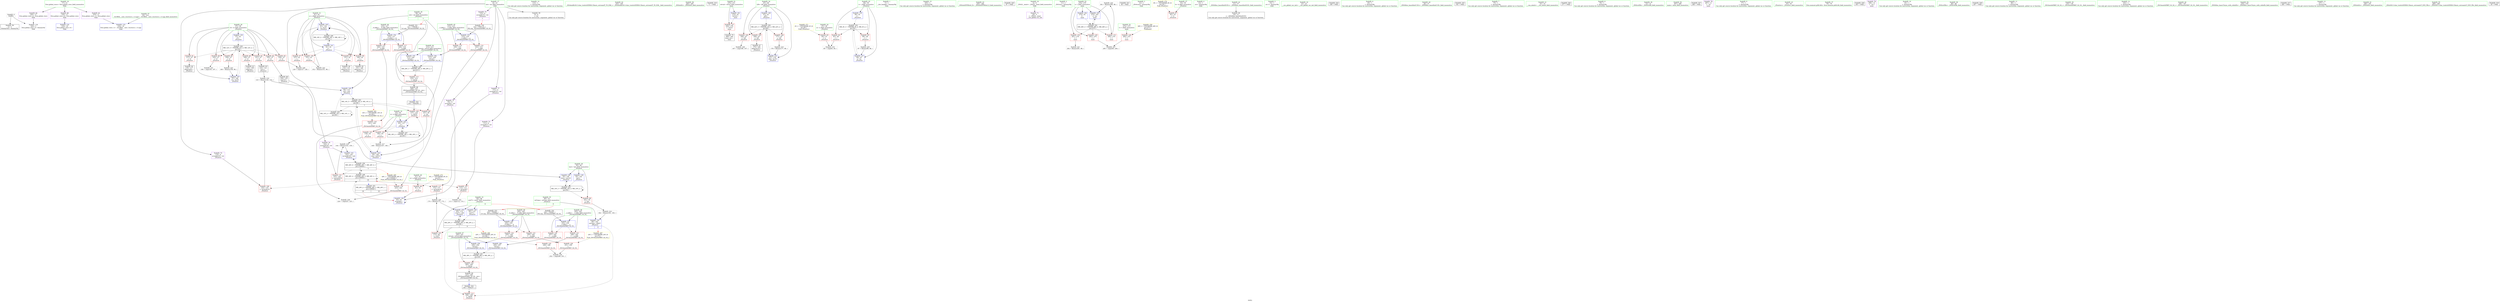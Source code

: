 digraph "SVFG" {
	label="SVFG";

	Node0x556a004152c0 [shape=record,color=grey,label="{NodeID: 0\nNullPtr}"];
	Node0x556a004152c0 -> Node0x556a00437e20[style=solid];
	Node0x556a004152c0 -> Node0x556a0043cd80[style=solid];
	Node0x556a004365c0 [shape=record,color=red,label="{NodeID: 97\n127\<--61\n\<--j\n_Z5solvev\n}"];
	Node0x556a004365c0 -> Node0x556a004434b0[style=solid];
	Node0x556a00434630 [shape=record,color=green,label="{NodeID: 14\n114\<--1\n\<--dummyObj\nCan only get source location for instruction, argument, global var or function.}"];
	Node0x556a00437120 [shape=record,color=red,label="{NodeID: 111\n172\<--171\n\<--arrayidx33\n_Z5solvev\n}"];
	Node0x556a00437120 -> Node0x556a004428b0[style=solid];
	Node0x556a00435330 [shape=record,color=green,label="{NodeID: 28\n55\<--56\nlast\<--last_field_insensitive\n_Z5solvev\n}"];
	Node0x556a00435330 -> Node0x556a004397a0[style=solid];
	Node0x556a00435330 -> Node0x556a0043d0f0[style=solid];
	Node0x556a00435330 -> Node0x556a0043d770[style=solid];
	Node0x556a0043c5d0 [shape=record,color=red,label="{NodeID: 125\n249\<--248\n\<--\n_ZSt3maxIxERKT_S2_S2_\n}"];
	Node0x556a0043c5d0 -> Node0x556a004437b0[style=solid];
	Node0x556a00435fb0 [shape=record,color=green,label="{NodeID: 42\n193\<--194\n_ZSt4endlIcSt11char_traitsIcEERSt13basic_ostreamIT_T0_ES6_\<--_ZSt4endlIcSt11char_traitsIcEERSt13basic_ostreamIT_T0_ES6__field_insensitive\n}"];
	Node0x556a00442bb0 [shape=record,color=grey,label="{NodeID: 222\n152 = Binary(151, 98, )\n}"];
	Node0x556a00442bb0 -> Node0x556a0043d6a0[style=solid];
	Node0x556a0043d1c0 [shape=record,color=blue,label="{NodeID: 139\n57\<--81\ni3\<--\n_Z5solvev\n}"];
	Node0x556a0043d1c0 -> Node0x556a0044de90[style=dashed];
	Node0x556a00437c20 [shape=record,color=green,label="{NodeID: 56\n294\<--295\n_ZNSolsEi\<--_ZNSolsEi_field_insensitive\n}"];
	Node0x556a00463f70 [shape=record,color=black,label="{NodeID: 319\n71 = PHI()\n}"];
	Node0x556a0043dd20 [shape=record,color=blue,label="{NodeID: 153\n214\<--210\n__a.addr\<--__a\n_ZSt3minIxERKT_S2_S2_\n}"];
	Node0x556a0043dd20 -> Node0x556a00437390[style=dashed];
	Node0x556a0043dd20 -> Node0x556a00437460[style=dashed];
	Node0x556a00438870 [shape=record,color=black,label="{NodeID: 70\n269\<--304\nmain_ret\<--\nmain\n}"];
	Node0x556a00464fc0 [shape=record,color=black,label="{NodeID: 333\n239 = PHI(69, )\n1st arg _ZSt3maxIxERKT_S2_S2_ }"];
	Node0x556a00464fc0 -> Node0x556a0043e130[style=solid];
	Node0x556a0044fc90 [shape=record,color=black,label="{NodeID: 250\nMR_22V_3 = PHI(MR_22V_4, MR_22V_2, )\npts\{68 \}\n}"];
	Node0x556a0044fc90 -> Node0x556a00436b70[style=dashed];
	Node0x556a0044fc90 -> Node0x556a00436c40[style=dashed];
	Node0x556a0044fc90 -> Node0x556a00436d10[style=dashed];
	Node0x556a0044fc90 -> Node0x556a0043db80[style=dashed];
	Node0x556a00439460 [shape=record,color=red,label="{NodeID: 84\n83\<--49\n\<--i\n_Z5solvev\n}"];
	Node0x556a00439460 -> Node0x556a00443c30[style=solid];
	Node0x556a00424d70 [shape=record,color=green,label="{NodeID: 1\n7\<--1\n__dso_handle\<--dummyObj\nGlob }"];
	Node0x556a00436690 [shape=record,color=red,label="{NodeID: 98\n131\<--61\n\<--j\n_Z5solvev\n}"];
	Node0x556a00436690 -> Node0x556a00438390[style=solid];
	Node0x556a004346f0 [shape=record,color=green,label="{NodeID: 15\n183\<--1\n\<--dummyObj\nCan only get source location for instruction, argument, global var or function.}"];
	Node0x556a004371f0 [shape=record,color=red,label="{NodeID: 112\n188\<--185\n\<--call38\n_Z5solvev\n}"];
	Node0x556a00435400 [shape=record,color=green,label="{NodeID: 29\n57\<--58\ni3\<--i3_field_insensitive\n_Z5solvev\n}"];
	Node0x556a00435400 -> Node0x556a00439870[style=solid];
	Node0x556a00435400 -> Node0x556a00439940[style=solid];
	Node0x556a00435400 -> Node0x556a00439a10[style=solid];
	Node0x556a00435400 -> Node0x556a00439ae0[style=solid];
	Node0x556a00435400 -> Node0x556a00439bb0[style=solid];
	Node0x556a00435400 -> Node0x556a00439c80[style=solid];
	Node0x556a00435400 -> Node0x556a00439d50[style=solid];
	Node0x556a00435400 -> Node0x556a0043d1c0[style=solid];
	Node0x556a00435400 -> Node0x556a0043d840[style=solid];
	Node0x556a0043c6a0 [shape=record,color=red,label="{NodeID: 126\n251\<--250\n\<--\n_ZSt3maxIxERKT_S2_S2_\n}"];
	Node0x556a0043c6a0 -> Node0x556a004437b0[style=solid];
	Node0x556a004360b0 [shape=record,color=green,label="{NodeID: 43\n195\<--196\n_ZNSolsEPFRSoS_E\<--_ZNSolsEPFRSoS_E_field_insensitive\n}"];
	Node0x556a00442d30 [shape=record,color=grey,label="{NodeID: 223\n160 = Binary(159, 98, )\n}"];
	Node0x556a00442d30 -> Node0x556a0043d840[style=solid];
	Node0x556a0043d290 [shape=record,color=blue,label="{NodeID: 140\n59\<--123\ncnt\<--mul\n_Z5solvev\n}"];
	Node0x556a0043d290 -> Node0x556a004513a0[style=dashed];
	Node0x556a00437d20 [shape=record,color=green,label="{NodeID: 57\n19\<--314\n_GLOBAL__sub_I_lucsturci_1_0.cpp\<--_GLOBAL__sub_I_lucsturci_1_0.cpp_field_insensitive\n}"];
	Node0x556a00437d20 -> Node0x556a0043cc80[style=solid];
	Node0x556a00464070 [shape=record,color=black,label="{NodeID: 320\n87 = PHI()\n}"];
	Node0x556a0043ddf0 [shape=record,color=blue,label="{NodeID: 154\n216\<--211\n__b.addr\<--__b\n_ZSt3minIxERKT_S2_S2_\n}"];
	Node0x556a0043ddf0 -> Node0x556a0043be80[style=dashed];
	Node0x556a0043ddf0 -> Node0x556a0043bf50[style=dashed];
	Node0x556a00438940 [shape=record,color=purple,label="{NodeID: 71\n28\<--4\n\<--_ZStL8__ioinit\n__cxx_global_var_init\n}"];
	Node0x556a00450190 [shape=record,color=black,label="{NodeID: 251\nMR_26V_2 = PHI(MR_26V_3, MR_26V_1, )\npts\{100000 \}\n|{<s0>16|<s1>16}}"];
	Node0x556a00450190:s0 -> Node0x556a0043cf50[style=dashed,color=red];
	Node0x556a00450190:s1 -> Node0x556a0044f290[style=dashed,color=red];
	Node0x556a00439530 [shape=record,color=red,label="{NodeID: 85\n96\<--49\n\<--i\n_Z5solvev\n}"];
	Node0x556a00439530 -> Node0x556a00443030[style=solid];
	Node0x556a00433760 [shape=record,color=green,label="{NodeID: 2\n11\<--1\n_ZSt3cin\<--dummyObj\nGlob }"];
	Node0x556a00453500 [shape=record,color=yellow,style=double,label="{NodeID: 265\n26V_1 = ENCHI(MR_26V_0)\npts\{100000 \}\nFun[_ZSt3minIxERKT_S2_S2_]}"];
	Node0x556a00453500 -> Node0x556a0043c0f0[style=dashed];
	Node0x556a00436760 [shape=record,color=red,label="{NodeID: 99\n140\<--61\n\<--j\n_Z5solvev\n}"];
	Node0x556a00436760 -> Node0x556a00438460[style=solid];
	Node0x556a004347f0 [shape=record,color=green,label="{NodeID: 16\n4\<--6\n_ZStL8__ioinit\<--_ZStL8__ioinit_field_insensitive\nGlob }"];
	Node0x556a004347f0 -> Node0x556a00438940[style=solid];
	Node0x556a004372c0 [shape=record,color=red,label="{NodeID: 113\n232\<--212\n\<--retval\n_ZSt3minIxERKT_S2_S2_\n}"];
	Node0x556a004372c0 -> Node0x556a004386d0[style=solid];
	Node0x556a004354d0 [shape=record,color=green,label="{NodeID: 30\n59\<--60\ncnt\<--cnt_field_insensitive\n_Z5solvev\n|{|<s3>7}}"];
	Node0x556a004354d0 -> Node0x556a004364f0[style=solid];
	Node0x556a004354d0 -> Node0x556a0043d290[style=solid];
	Node0x556a004354d0 -> Node0x556a0043d5d0[style=solid];
	Node0x556a004354d0:s3 -> Node0x556a00464ca0[style=solid,color=red];
	Node0x556a0043c770 [shape=record,color=red,label="{NodeID: 127\n304\<--270\n\<--retval\nmain\n}"];
	Node0x556a0043c770 -> Node0x556a00438870[style=solid];
	Node0x556a004361b0 [shape=record,color=green,label="{NodeID: 44\n212\<--213\nretval\<--retval_field_insensitive\n_ZSt3minIxERKT_S2_S2_\n}"];
	Node0x556a004361b0 -> Node0x556a004372c0[style=solid];
	Node0x556a004361b0 -> Node0x556a0043dec0[style=solid];
	Node0x556a004361b0 -> Node0x556a0043df90[style=solid];
	Node0x556a00442eb0 [shape=record,color=grey,label="{NodeID: 224\n301 = Binary(300, 98, )\n}"];
	Node0x556a00442eb0 -> Node0x556a0043e540[style=solid];
	Node0x556a0043d360 [shape=record,color=blue,label="{NodeID: 141\n61\<--81\nj\<--\n_Z5solvev\n}"];
	Node0x556a0043d360 -> Node0x556a004365c0[style=dashed];
	Node0x556a0043d360 -> Node0x556a00436690[style=dashed];
	Node0x556a0043d360 -> Node0x556a00436760[style=dashed];
	Node0x556a0043d360 -> Node0x556a00436830[style=dashed];
	Node0x556a0043d360 -> Node0x556a0043d6a0[style=dashed];
	Node0x556a0043d360 -> Node0x556a0044e890[style=dashed];
	Node0x556a00437e20 [shape=record,color=black,label="{NodeID: 58\n2\<--3\ndummyVal\<--dummyVal\n}"];
	Node0x556a004641d0 [shape=record,color=black,label="{NodeID: 321\n90 = PHI()\n}"];
	Node0x556a0043dec0 [shape=record,color=blue,label="{NodeID: 155\n212\<--226\nretval\<--\n_ZSt3minIxERKT_S2_S2_\n}"];
	Node0x556a0043dec0 -> Node0x556a0044d490[style=dashed];
	Node0x556a00438a10 [shape=record,color=purple,label="{NodeID: 72\n93\<--8\narrayidx\<--tot\n_Z5solvev\n}"];
	Node0x556a00438a10 -> Node0x556a0043cf50[style=solid];
	Node0x556a00450690 [shape=record,color=black,label="{NodeID: 252\nMR_48V_3 = PHI(MR_48V_4, MR_48V_2, )\npts\{275 \}\n}"];
	Node0x556a00450690 -> Node0x556a0043c910[style=dashed];
	Node0x556a00450690 -> Node0x556a0043c9e0[style=dashed];
	Node0x556a00450690 -> Node0x556a0043cab0[style=dashed];
	Node0x556a00450690 -> Node0x556a0043e540[style=dashed];
	Node0x556a00439600 [shape=record,color=red,label="{NodeID: 86\n91\<--51\n\<--a\n_Z5solvev\n}"];
	Node0x556a00439600 -> Node0x556a0043cf50[style=solid];
	Node0x556a004337f0 [shape=record,color=green,label="{NodeID: 3\n12\<--1\n_ZSt4cout\<--dummyObj\nGlob }"];
	Node0x556a004535e0 [shape=record,color=yellow,style=double,label="{NodeID: 266\n20V_1 = ENCHI(MR_20V_0)\npts\{66 \}\nFun[_ZSt3maxIxERKT_S2_S2_]}"];
	Node0x556a004535e0 -> Node0x556a0043c5d0[style=dashed];
	Node0x556a00436830 [shape=record,color=red,label="{NodeID: 100\n151\<--61\n\<--j\n_Z5solvev\n}"];
	Node0x556a00436830 -> Node0x556a00442bb0[style=solid];
	Node0x556a004348f0 [shape=record,color=green,label="{NodeID: 17\n8\<--10\ntot\<--tot_field_insensitive\nGlob }"];
	Node0x556a004348f0 -> Node0x556a00437f20[style=solid];
	Node0x556a004348f0 -> Node0x556a00438a10[style=solid];
	Node0x556a004348f0 -> Node0x556a00438ae0[style=solid];
	Node0x556a004348f0 -> Node0x556a00438bb0[style=solid];
	Node0x556a004348f0 -> Node0x556a00438c80[style=solid];
	Node0x556a004348f0 -> Node0x556a00438d50[style=solid];
	Node0x556a004348f0 -> Node0x556a00438e20[style=solid];
	Node0x556a00437390 [shape=record,color=red,label="{NodeID: 114\n222\<--214\n\<--__a.addr\n_ZSt3minIxERKT_S2_S2_\n}"];
	Node0x556a00437390 -> Node0x556a0043c0f0[style=solid];
	Node0x556a004355a0 [shape=record,color=green,label="{NodeID: 31\n61\<--62\nj\<--j_field_insensitive\n_Z5solvev\n}"];
	Node0x556a004355a0 -> Node0x556a004365c0[style=solid];
	Node0x556a004355a0 -> Node0x556a00436690[style=solid];
	Node0x556a004355a0 -> Node0x556a00436760[style=solid];
	Node0x556a004355a0 -> Node0x556a00436830[style=solid];
	Node0x556a004355a0 -> Node0x556a0043d360[style=solid];
	Node0x556a004355a0 -> Node0x556a0043d6a0[style=solid];
	Node0x556a0043c840 [shape=record,color=red,label="{NodeID: 128\n284\<--272\n\<--t\nmain\n}"];
	Node0x556a0043c840 -> Node0x556a00443330[style=solid];
	Node0x556a00436280 [shape=record,color=green,label="{NodeID: 45\n214\<--215\n__a.addr\<--__a.addr_field_insensitive\n_ZSt3minIxERKT_S2_S2_\n}"];
	Node0x556a00436280 -> Node0x556a00437390[style=solid];
	Node0x556a00436280 -> Node0x556a00437460[style=solid];
	Node0x556a00436280 -> Node0x556a0043dd20[style=solid];
	Node0x556a00443030 [shape=record,color=grey,label="{NodeID: 225\n97 = Binary(96, 98, )\n}"];
	Node0x556a00443030 -> Node0x556a0043d020[style=solid];
	Node0x556a0043d430 [shape=record,color=blue,label="{NodeID: 142\n63\<--137\nx\<--\n_Z5solvev\n}"];
	Node0x556a0043d430 -> Node0x556a00436900[style=dashed];
	Node0x556a0043d430 -> Node0x556a004369d0[style=dashed];
	Node0x556a0043d430 -> Node0x556a0043d430[style=dashed];
	Node0x556a0043d430 -> Node0x556a0044ed90[style=dashed];
	Node0x556a00437f20 [shape=record,color=black,label="{NodeID: 59\n9\<--8\n\<--tot\nCan only get source location for instruction, argument, global var or function.}"];
	Node0x556a004642a0 [shape=record,color=black,label="{NodeID: 322\n134 = PHI(209, )\n}"];
	Node0x556a004642a0 -> Node0x556a00436f80[style=solid];
	Node0x556a0043df90 [shape=record,color=blue,label="{NodeID: 156\n212\<--229\nretval\<--\n_ZSt3minIxERKT_S2_S2_\n}"];
	Node0x556a0043df90 -> Node0x556a0044d490[style=dashed];
	Node0x556a00438ae0 [shape=record,color=purple,label="{NodeID: 73\n111\<--8\narrayidx7\<--tot\n_Z5solvev\n}"];
	Node0x556a00438ae0 -> Node0x556a00436de0[style=solid];
	Node0x556a004513a0 [shape=record,color=black,label="{NodeID: 253\nMR_14V_5 = PHI(MR_14V_6, MR_14V_4, )\npts\{60 \}\n|{|<s4>7}}"];
	Node0x556a004513a0 -> Node0x556a004364f0[style=dashed];
	Node0x556a004513a0 -> Node0x556a00436f80[style=dashed];
	Node0x556a004513a0 -> Node0x556a0043d5d0[style=dashed];
	Node0x556a004513a0 -> Node0x556a0044e390[style=dashed];
	Node0x556a004513a0:s4 -> Node0x556a00453150[style=dashed,color=red];
	Node0x556a004396d0 [shape=record,color=red,label="{NodeID: 87\n92\<--53\n\<--b\n_Z5solvev\n}"];
	Node0x556a00434090 [shape=record,color=green,label="{NodeID: 4\n13\<--1\n.str\<--dummyObj\nGlob }"];
	Node0x556a004536f0 [shape=record,color=yellow,style=double,label="{NodeID: 267\n24V_1 = ENCHI(MR_24V_0)\npts\{70 \}\nFun[_ZSt3maxIxERKT_S2_S2_]}"];
	Node0x556a004536f0 -> Node0x556a0043c6a0[style=dashed];
	Node0x556a00436900 [shape=record,color=red,label="{NodeID: 101\n139\<--63\n\<--x\n_Z5solvev\n}"];
	Node0x556a00436900 -> Node0x556a004425b0[style=solid];
	Node0x556a004349f0 [shape=record,color=green,label="{NodeID: 18\n17\<--21\nllvm.global_ctors\<--llvm.global_ctors_field_insensitive\nGlob }"];
	Node0x556a004349f0 -> Node0x556a00439090[style=solid];
	Node0x556a004349f0 -> Node0x556a00439190[style=solid];
	Node0x556a004349f0 -> Node0x556a00439290[style=solid];
	Node0x556a00437460 [shape=record,color=red,label="{NodeID: 115\n229\<--214\n\<--__a.addr\n_ZSt3minIxERKT_S2_S2_\n}"];
	Node0x556a00437460 -> Node0x556a0043df90[style=solid];
	Node0x556a00435670 [shape=record,color=green,label="{NodeID: 32\n63\<--64\nx\<--x_field_insensitive\n_Z5solvev\n}"];
	Node0x556a00435670 -> Node0x556a00436900[style=solid];
	Node0x556a00435670 -> Node0x556a004369d0[style=solid];
	Node0x556a00435670 -> Node0x556a0043d430[style=solid];
	Node0x556a0043c910 [shape=record,color=red,label="{NodeID: 129\n283\<--274\n\<--i\nmain\n}"];
	Node0x556a0043c910 -> Node0x556a00443330[style=solid];
	Node0x556a00436350 [shape=record,color=green,label="{NodeID: 46\n216\<--217\n__b.addr\<--__b.addr_field_insensitive\n_ZSt3minIxERKT_S2_S2_\n}"];
	Node0x556a00436350 -> Node0x556a0043be80[style=solid];
	Node0x556a00436350 -> Node0x556a0043bf50[style=solid];
	Node0x556a00436350 -> Node0x556a0043ddf0[style=solid];
	Node0x556a004431b0 [shape=record,color=grey,label="{NodeID: 226\n167 = cmp(166, 107, )\n}"];
	Node0x556a0043d500 [shape=record,color=blue,label="{NodeID: 143\n142\<--144\narrayidx18\<--sub\n_Z5solvev\n}"];
	Node0x556a0043d500 -> Node0x556a00451e90[style=dashed];
	Node0x556a00438020 [shape=record,color=black,label="{NodeID: 60\n30\<--31\n\<--_ZNSt8ios_base4InitD1Ev\nCan only get source location for instruction, argument, global var or function.}"];
	Node0x556a00464460 [shape=record,color=black,label="{NodeID: 323\n185 = PHI(237, )\n}"];
	Node0x556a00464460 -> Node0x556a004371f0[style=solid];
	Node0x556a0043e060 [shape=record,color=blue,label="{NodeID: 157\n242\<--238\n__a.addr\<--__a\n_ZSt3maxIxERKT_S2_S2_\n}"];
	Node0x556a0043e060 -> Node0x556a0043c290[style=dashed];
	Node0x556a0043e060 -> Node0x556a0043c360[style=dashed];
	Node0x556a00438bb0 [shape=record,color=purple,label="{NodeID: 74\n119\<--8\narrayidx10\<--tot\n_Z5solvev\n}"];
	Node0x556a00438bb0 -> Node0x556a00436eb0[style=solid];
	Node0x556a004397a0 [shape=record,color=red,label="{NodeID: 88\n181\<--55\n\<--last\n_Z5solvev\n}"];
	Node0x556a004397a0 -> Node0x556a004422b0[style=solid];
	Node0x556a00434120 [shape=record,color=green,label="{NodeID: 5\n15\<--1\n.str.1\<--dummyObj\nGlob }"];
	Node0x556a004369d0 [shape=record,color=red,label="{NodeID: 102\n146\<--63\n\<--x\n_Z5solvev\n}"];
	Node0x556a004369d0 -> Node0x556a00442430[style=solid];
	Node0x556a00434af0 [shape=record,color=green,label="{NodeID: 19\n22\<--23\n__cxx_global_var_init\<--__cxx_global_var_init_field_insensitive\n}"];
	Node0x556a0043be80 [shape=record,color=red,label="{NodeID: 116\n220\<--216\n\<--__b.addr\n_ZSt3minIxERKT_S2_S2_\n}"];
	Node0x556a0043be80 -> Node0x556a0043c020[style=solid];
	Node0x556a00435740 [shape=record,color=green,label="{NodeID: 33\n65\<--66\ncnt27\<--cnt27_field_insensitive\n_Z5solvev\n|{|<s3>8}}"];
	Node0x556a00435740 -> Node0x556a00436aa0[style=solid];
	Node0x556a00435740 -> Node0x556a0043d910[style=solid];
	Node0x556a00435740 -> Node0x556a0043dab0[style=solid];
	Node0x556a00435740:s3 -> Node0x556a00464ef0[style=solid,color=red];
	Node0x556a0043c9e0 [shape=record,color=red,label="{NodeID: 130\n291\<--274\n\<--i\nmain\n}"];
	Node0x556a0043c9e0 -> Node0x556a00442a30[style=solid];
	Node0x556a00436420 [shape=record,color=green,label="{NodeID: 47\n240\<--241\nretval\<--retval_field_insensitive\n_ZSt3maxIxERKT_S2_S2_\n}"];
	Node0x556a00436420 -> Node0x556a0043c1c0[style=solid];
	Node0x556a00436420 -> Node0x556a0043e200[style=solid];
	Node0x556a00436420 -> Node0x556a0043e2d0[style=solid];
	Node0x556a00443330 [shape=record,color=grey,label="{NodeID: 227\n285 = cmp(283, 284, )\n}"];
	Node0x556a0043d5d0 [shape=record,color=blue,label="{NodeID: 144\n59\<--148\ncnt\<--sub19\n_Z5solvev\n}"];
	Node0x556a0043d5d0 -> Node0x556a004513a0[style=dashed];
	Node0x556a00438120 [shape=record,color=black,label="{NodeID: 61\n110\<--109\nidxprom\<--\n_Z5solvev\n}"];
	Node0x556a00464560 [shape=record,color=black,label="{NodeID: 324\n189 = PHI()\n}"];
	Node0x556a0044cf90 [shape=record,color=black,label="{NodeID: 241\nMR_38V_3 = PHI(MR_38V_4, MR_38V_2, )\npts\{241 \}\n}"];
	Node0x556a0044cf90 -> Node0x556a0043c1c0[style=dashed];
	Node0x556a0043e130 [shape=record,color=blue,label="{NodeID: 158\n244\<--239\n__b.addr\<--__b\n_ZSt3maxIxERKT_S2_S2_\n}"];
	Node0x556a0043e130 -> Node0x556a0043c430[style=dashed];
	Node0x556a0043e130 -> Node0x556a0043c500[style=dashed];
	Node0x556a00438c80 [shape=record,color=purple,label="{NodeID: 75\n133\<--8\narrayidx15\<--tot\n_Z5solvev\n|{<s0>7}}"];
	Node0x556a00438c80:s0 -> Node0x556a00464aa0[style=solid,color=red];
	Node0x556a00439870 [shape=record,color=red,label="{NodeID: 89\n105\<--57\n\<--i3\n_Z5solvev\n}"];
	Node0x556a00439870 -> Node0x556a00443930[style=solid];
	Node0x556a004341b0 [shape=record,color=green,label="{NodeID: 6\n18\<--1\n\<--dummyObj\nCan only get source location for instruction, argument, global var or function.}"];
	Node0x556a00436aa0 [shape=record,color=red,label="{NodeID: 103\n173\<--65\n\<--cnt27\n_Z5solvev\n}"];
	Node0x556a00436aa0 -> Node0x556a004428b0[style=solid];
	Node0x556a00434bf0 [shape=record,color=green,label="{NodeID: 20\n26\<--27\n_ZNSt8ios_base4InitC1Ev\<--_ZNSt8ios_base4InitC1Ev_field_insensitive\n}"];
	Node0x556a0043bf50 [shape=record,color=red,label="{NodeID: 117\n226\<--216\n\<--__b.addr\n_ZSt3minIxERKT_S2_S2_\n}"];
	Node0x556a0043bf50 -> Node0x556a0043dec0[style=solid];
	Node0x556a00435810 [shape=record,color=green,label="{NodeID: 34\n67\<--68\ni28\<--i28_field_insensitive\n_Z5solvev\n}"];
	Node0x556a00435810 -> Node0x556a00436b70[style=solid];
	Node0x556a00435810 -> Node0x556a00436c40[style=solid];
	Node0x556a00435810 -> Node0x556a00436d10[style=solid];
	Node0x556a00435810 -> Node0x556a0043d9e0[style=solid];
	Node0x556a00435810 -> Node0x556a0043db80[style=solid];
	Node0x556a0043cab0 [shape=record,color=red,label="{NodeID: 131\n300\<--274\n\<--i\nmain\n}"];
	Node0x556a0043cab0 -> Node0x556a00442eb0[style=solid];
	Node0x556a00437510 [shape=record,color=green,label="{NodeID: 48\n242\<--243\n__a.addr\<--__a.addr_field_insensitive\n_ZSt3maxIxERKT_S2_S2_\n}"];
	Node0x556a00437510 -> Node0x556a0043c290[style=solid];
	Node0x556a00437510 -> Node0x556a0043c360[style=solid];
	Node0x556a00437510 -> Node0x556a0043e060[style=solid];
	Node0x556a004434b0 [shape=record,color=grey,label="{NodeID: 228\n129 = cmp(127, 128, )\n}"];
	Node0x556a0043d6a0 [shape=record,color=blue,label="{NodeID: 145\n61\<--152\nj\<--inc21\n_Z5solvev\n}"];
	Node0x556a0043d6a0 -> Node0x556a004365c0[style=dashed];
	Node0x556a0043d6a0 -> Node0x556a00436690[style=dashed];
	Node0x556a0043d6a0 -> Node0x556a00436760[style=dashed];
	Node0x556a0043d6a0 -> Node0x556a00436830[style=dashed];
	Node0x556a0043d6a0 -> Node0x556a0043d6a0[style=dashed];
	Node0x556a0043d6a0 -> Node0x556a0044e890[style=dashed];
	Node0x556a004381f0 [shape=record,color=black,label="{NodeID: 62\n118\<--117\nidxprom9\<--\n_Z5solvev\n}"];
	Node0x556a00464630 [shape=record,color=black,label="{NodeID: 325\n192 = PHI()\n}"];
	Node0x556a0044d490 [shape=record,color=black,label="{NodeID: 242\nMR_29V_3 = PHI(MR_29V_4, MR_29V_2, )\npts\{213 \}\n}"];
	Node0x556a0044d490 -> Node0x556a004372c0[style=dashed];
	Node0x556a0043e200 [shape=record,color=blue,label="{NodeID: 159\n240\<--254\nretval\<--\n_ZSt3maxIxERKT_S2_S2_\n}"];
	Node0x556a0043e200 -> Node0x556a0044cf90[style=dashed];
	Node0x556a00438d50 [shape=record,color=purple,label="{NodeID: 76\n142\<--8\narrayidx18\<--tot\n_Z5solvev\n}"];
	Node0x556a00438d50 -> Node0x556a00437050[style=solid];
	Node0x556a00438d50 -> Node0x556a0043d500[style=solid];
	Node0x556a00451e90 [shape=record,color=black,label="{NodeID: 256\nMR_26V_6 = PHI(MR_26V_7, MR_26V_4, )\npts\{100000 \}\n|{|<s4>7}}"];
	Node0x556a00451e90 -> Node0x556a00436f80[style=dashed];
	Node0x556a00451e90 -> Node0x556a00437050[style=dashed];
	Node0x556a00451e90 -> Node0x556a0043d500[style=dashed];
	Node0x556a00451e90 -> Node0x556a0044f290[style=dashed];
	Node0x556a00451e90:s4 -> Node0x556a00453500[style=dashed,color=red];
	Node0x556a00439940 [shape=record,color=red,label="{NodeID: 90\n109\<--57\n\<--i3\n_Z5solvev\n}"];
	Node0x556a00439940 -> Node0x556a00438120[style=solid];
	Node0x556a00434240 [shape=record,color=green,label="{NodeID: 7\n75\<--1\n\<--dummyObj\nCan only get source location for instruction, argument, global var or function.}"];
	Node0x556a00436b70 [shape=record,color=red,label="{NodeID: 104\n166\<--67\n\<--i28\n_Z5solvev\n}"];
	Node0x556a00436b70 -> Node0x556a004431b0[style=solid];
	Node0x556a00434cf0 [shape=record,color=green,label="{NodeID: 21\n32\<--33\n__cxa_atexit\<--__cxa_atexit_field_insensitive\n}"];
	Node0x556a0043c020 [shape=record,color=red,label="{NodeID: 118\n221\<--220\n\<--\n_ZSt3minIxERKT_S2_S2_\n}"];
	Node0x556a0043c020 -> Node0x556a00443630[style=solid];
	Node0x556a004358e0 [shape=record,color=green,label="{NodeID: 35\n69\<--70\nref.tmp\<--ref.tmp_field_insensitive\n_Z5solvev\n|{|<s1>8}}"];
	Node0x556a004358e0 -> Node0x556a0043dc50[style=solid];
	Node0x556a004358e0:s1 -> Node0x556a00464fc0[style=solid,color=red];
	Node0x556a00442170 [shape=record,color=grey,label="{NodeID: 215\n178 = Binary(177, 98, )\n}"];
	Node0x556a00442170 -> Node0x556a0043db80[style=solid];
	Node0x556a0043cb80 [shape=record,color=blue,label="{NodeID: 132\n318\<--18\nllvm.global_ctors_0\<--\nGlob }"];
	Node0x556a004375e0 [shape=record,color=green,label="{NodeID: 49\n244\<--245\n__b.addr\<--__b.addr_field_insensitive\n_ZSt3maxIxERKT_S2_S2_\n}"];
	Node0x556a004375e0 -> Node0x556a0043c430[style=solid];
	Node0x556a004375e0 -> Node0x556a0043c500[style=solid];
	Node0x556a004375e0 -> Node0x556a0043e130[style=solid];
	Node0x556a00443630 [shape=record,color=grey,label="{NodeID: 229\n224 = cmp(221, 223, )\n}"];
	Node0x556a0043d770 [shape=record,color=blue,label="{NodeID: 146\n55\<--156\nlast\<--conv23\n_Z5solvev\n}"];
	Node0x556a0043d770 -> Node0x556a0044d990[style=dashed];
	Node0x556a004382c0 [shape=record,color=black,label="{NodeID: 63\n122\<--121\nconv\<--\n_Z5solvev\n}"];
	Node0x556a004382c0 -> Node0x556a00442730[style=solid];
	Node0x556a00464700 [shape=record,color=black,label="{NodeID: 326\n277 = PHI()\n}"];
	Node0x556a0044d990 [shape=record,color=black,label="{NodeID: 243\nMR_10V_3 = PHI(MR_10V_4, MR_10V_2, )\npts\{56 \}\n}"];
	Node0x556a0044d990 -> Node0x556a004397a0[style=dashed];
	Node0x556a0044d990 -> Node0x556a0043d770[style=dashed];
	Node0x556a0044d990 -> Node0x556a0044d990[style=dashed];
	Node0x556a0043e2d0 [shape=record,color=blue,label="{NodeID: 160\n240\<--257\nretval\<--\n_ZSt3maxIxERKT_S2_S2_\n}"];
	Node0x556a0043e2d0 -> Node0x556a0044cf90[style=dashed];
	Node0x556a00438e20 [shape=record,color=purple,label="{NodeID: 77\n171\<--8\narrayidx33\<--tot\n_Z5solvev\n}"];
	Node0x556a00438e20 -> Node0x556a00437120[style=solid];
	Node0x556a00439a10 [shape=record,color=red,label="{NodeID: 91\n117\<--57\n\<--i3\n_Z5solvev\n}"];
	Node0x556a00439a10 -> Node0x556a004381f0[style=solid];
	Node0x556a004342d0 [shape=record,color=green,label="{NodeID: 8\n76\<--1\n\<--dummyObj\nCan only get source location for instruction, argument, global var or function.}"];
	Node0x556a00453a70 [shape=record,color=yellow,style=double,label="{NodeID: 271\n2V_1 = ENCHI(MR_2V_0)\npts\{48 \}\nFun[_Z5solvev]}"];
	Node0x556a00453a70 -> Node0x556a00439390[style=dashed];
	Node0x556a00436c40 [shape=record,color=red,label="{NodeID: 105\n169\<--67\n\<--i28\n_Z5solvev\n}"];
	Node0x556a00436c40 -> Node0x556a00438600[style=solid];
	Node0x556a00434df0 [shape=record,color=green,label="{NodeID: 22\n31\<--37\n_ZNSt8ios_base4InitD1Ev\<--_ZNSt8ios_base4InitD1Ev_field_insensitive\n}"];
	Node0x556a00434df0 -> Node0x556a00438020[style=solid];
	Node0x556a0043c0f0 [shape=record,color=red,label="{NodeID: 119\n223\<--222\n\<--\n_ZSt3minIxERKT_S2_S2_\n}"];
	Node0x556a0043c0f0 -> Node0x556a00443630[style=solid];
	Node0x556a004359b0 [shape=record,color=green,label="{NodeID: 36\n72\<--73\n_ZNSirsERi\<--_ZNSirsERi_field_insensitive\n}"];
	Node0x556a004422b0 [shape=record,color=grey,label="{NodeID: 216\n182 = Binary(181, 183, )\n}"];
	Node0x556a004422b0 -> Node0x556a0043dc50[style=solid];
	Node0x556a0043cc80 [shape=record,color=blue,label="{NodeID: 133\n319\<--19\nllvm.global_ctors_1\<--_GLOBAL__sub_I_lucsturci_1_0.cpp\nGlob }"];
	Node0x556a004376b0 [shape=record,color=green,label="{NodeID: 50\n267\<--268\nmain\<--main_field_insensitive\n}"];
	Node0x556a004437b0 [shape=record,color=grey,label="{NodeID: 230\n252 = cmp(249, 251, )\n}"];
	Node0x556a0043d840 [shape=record,color=blue,label="{NodeID: 147\n57\<--160\ni3\<--inc25\n_Z5solvev\n}"];
	Node0x556a0043d840 -> Node0x556a0044de90[style=dashed];
	Node0x556a00438390 [shape=record,color=black,label="{NodeID: 64\n132\<--131\nidxprom14\<--\n_Z5solvev\n}"];
	Node0x556a004647d0 [shape=record,color=black,label="{NodeID: 327\n288 = PHI()\n}"];
	Node0x556a0044de90 [shape=record,color=black,label="{NodeID: 244\nMR_12V_3 = PHI(MR_12V_4, MR_12V_2, )\npts\{58 \}\n}"];
	Node0x556a0044de90 -> Node0x556a00439870[style=dashed];
	Node0x556a0044de90 -> Node0x556a00439940[style=dashed];
	Node0x556a0044de90 -> Node0x556a00439a10[style=dashed];
	Node0x556a0044de90 -> Node0x556a00439ae0[style=dashed];
	Node0x556a0044de90 -> Node0x556a00439bb0[style=dashed];
	Node0x556a0044de90 -> Node0x556a00439c80[style=dashed];
	Node0x556a0044de90 -> Node0x556a00439d50[style=dashed];
	Node0x556a0044de90 -> Node0x556a0043d840[style=dashed];
	Node0x556a0043e3a0 [shape=record,color=blue,label="{NodeID: 161\n270\<--81\nretval\<--\nmain\n}"];
	Node0x556a0043e3a0 -> Node0x556a0043c770[style=dashed];
	Node0x556a00438ef0 [shape=record,color=purple,label="{NodeID: 78\n287\<--13\n\<--.str\nmain\n}"];
	Node0x556a00439ae0 [shape=record,color=red,label="{NodeID: 92\n121\<--57\n\<--i3\n_Z5solvev\n}"];
	Node0x556a00439ae0 -> Node0x556a004382c0[style=solid];
	Node0x556a00434360 [shape=record,color=green,label="{NodeID: 9\n77\<--1\n\<--dummyObj\nCan only get source location for instruction, argument, global var or function.}"];
	Node0x556a00436d10 [shape=record,color=red,label="{NodeID: 106\n177\<--67\n\<--i28\n_Z5solvev\n}"];
	Node0x556a00436d10 -> Node0x556a00442170[style=solid];
	Node0x556a00434ef0 [shape=record,color=green,label="{NodeID: 23\n44\<--45\n_Z5solvev\<--_Z5solvev_field_insensitive\n}"];
	Node0x556a0043c1c0 [shape=record,color=red,label="{NodeID: 120\n260\<--240\n\<--retval\n_ZSt3maxIxERKT_S2_S2_\n}"];
	Node0x556a0043c1c0 -> Node0x556a004387a0[style=solid];
	Node0x556a00435ab0 [shape=record,color=green,label="{NodeID: 37\n78\<--79\nllvm.memset.p0i8.i64\<--llvm.memset.p0i8.i64_field_insensitive\n}"];
	Node0x556a00442430 [shape=record,color=grey,label="{NodeID: 217\n148 = Binary(147, 146, )\n}"];
	Node0x556a00442430 -> Node0x556a0043d5d0[style=solid];
	Node0x556a0043cd80 [shape=record,color=blue, style = dotted,label="{NodeID: 134\n320\<--3\nllvm.global_ctors_2\<--dummyVal\nGlob }"];
	Node0x556a004377b0 [shape=record,color=green,label="{NodeID: 51\n270\<--271\nretval\<--retval_field_insensitive\nmain\n}"];
	Node0x556a004377b0 -> Node0x556a0043c770[style=solid];
	Node0x556a004377b0 -> Node0x556a0043e3a0[style=solid];
	Node0x556a00443930 [shape=record,color=grey,label="{NodeID: 231\n106 = cmp(105, 107, )\n}"];
	Node0x556a0043d910 [shape=record,color=blue,label="{NodeID: 148\n65\<--114\ncnt27\<--\n_Z5solvev\n}"];
	Node0x556a0043d910 -> Node0x556a0044f790[style=dashed];
	Node0x556a00438460 [shape=record,color=black,label="{NodeID: 65\n141\<--140\nidxprom17\<--\n_Z5solvev\n}"];
	Node0x556a004648d0 [shape=record,color=black,label="{NodeID: 328\n293 = PHI()\n}"];
	Node0x556a0044e390 [shape=record,color=black,label="{NodeID: 245\nMR_14V_2 = PHI(MR_14V_3, MR_14V_1, )\npts\{60 \}\n}"];
	Node0x556a0044e390 -> Node0x556a0043d290[style=dashed];
	Node0x556a0044e390 -> Node0x556a0044e390[style=dashed];
	Node0x556a0043e470 [shape=record,color=blue,label="{NodeID: 162\n274\<--81\ni\<--\nmain\n}"];
	Node0x556a0043e470 -> Node0x556a00450690[style=dashed];
	Node0x556a00438fc0 [shape=record,color=purple,label="{NodeID: 79\n296\<--15\n\<--.str.1\nmain\n}"];
	Node0x556a00452f90 [shape=record,color=yellow,style=double,label="{NodeID: 259\n46V_1 = ENCHI(MR_46V_0)\npts\{273 \}\nFun[main]}"];
	Node0x556a00452f90 -> Node0x556a0043c840[style=dashed];
	Node0x556a00439bb0 [shape=record,color=red,label="{NodeID: 93\n128\<--57\n\<--i3\n_Z5solvev\n}"];
	Node0x556a00439bb0 -> Node0x556a004434b0[style=solid];
	Node0x556a004343f0 [shape=record,color=green,label="{NodeID: 10\n81\<--1\n\<--dummyObj\nCan only get source location for instruction, argument, global var or function.}"];
	Node0x556a00453c60 [shape=record,color=yellow,style=double,label="{NodeID: 273\n6V_1 = ENCHI(MR_6V_0)\npts\{52 \}\nFun[_Z5solvev]}"];
	Node0x556a00453c60 -> Node0x556a00439600[style=dashed];
	Node0x556a00436de0 [shape=record,color=red,label="{NodeID: 107\n112\<--111\n\<--arrayidx7\n_Z5solvev\n}"];
	Node0x556a00436de0 -> Node0x556a00443ab0[style=solid];
	Node0x556a00434ff0 [shape=record,color=green,label="{NodeID: 24\n47\<--48\nn\<--n_field_insensitive\n_Z5solvev\n}"];
	Node0x556a00434ff0 -> Node0x556a00439390[style=solid];
	Node0x556a0043c290 [shape=record,color=red,label="{NodeID: 121\n248\<--242\n\<--__a.addr\n_ZSt3maxIxERKT_S2_S2_\n}"];
	Node0x556a0043c290 -> Node0x556a0043c5d0[style=solid];
	Node0x556a00435bb0 [shape=record,color=green,label="{NodeID: 38\n88\<--89\n_ZNSirsERx\<--_ZNSirsERx_field_insensitive\n}"];
	Node0x556a004425b0 [shape=record,color=grey,label="{NodeID: 218\n144 = Binary(143, 139, )\n}"];
	Node0x556a004425b0 -> Node0x556a0043d500[style=solid];
	Node0x556a0043ce80 [shape=record,color=blue,label="{NodeID: 135\n49\<--81\ni\<--\n_Z5solvev\n}"];
	Node0x556a0043ce80 -> Node0x556a0044ac90[style=dashed];
	Node0x556a00437880 [shape=record,color=green,label="{NodeID: 52\n272\<--273\nt\<--t_field_insensitive\nmain\n}"];
	Node0x556a00437880 -> Node0x556a0043c840[style=solid];
	Node0x556a00443ab0 [shape=record,color=grey,label="{NodeID: 232\n113 = cmp(112, 114, )\n}"];
	Node0x556a0043d9e0 [shape=record,color=blue,label="{NodeID: 149\n67\<--81\ni28\<--\n_Z5solvev\n}"];
	Node0x556a0043d9e0 -> Node0x556a0044fc90[style=dashed];
	Node0x556a00438530 [shape=record,color=black,label="{NodeID: 66\n156\<--155\nconv23\<--\n_Z5solvev\n}"];
	Node0x556a00438530 -> Node0x556a0043d770[style=solid];
	Node0x556a004649d0 [shape=record,color=black,label="{NodeID: 329\n297 = PHI()\n}"];
	Node0x556a0044e890 [shape=record,color=black,label="{NodeID: 246\nMR_16V_2 = PHI(MR_16V_3, MR_16V_1, )\npts\{62 \}\n}"];
	Node0x556a0044e890 -> Node0x556a0043d360[style=dashed];
	Node0x556a0044e890 -> Node0x556a0044e890[style=dashed];
	Node0x556a0043e540 [shape=record,color=blue,label="{NodeID: 163\n274\<--301\ni\<--inc\nmain\n}"];
	Node0x556a0043e540 -> Node0x556a00450690[style=dashed];
	Node0x556a00439090 [shape=record,color=purple,label="{NodeID: 80\n318\<--17\nllvm.global_ctors_0\<--llvm.global_ctors\nGlob }"];
	Node0x556a00439090 -> Node0x556a0043cb80[style=solid];
	Node0x556a00439c80 [shape=record,color=red,label="{NodeID: 94\n155\<--57\n\<--i3\n_Z5solvev\n}"];
	Node0x556a00439c80 -> Node0x556a00438530[style=solid];
	Node0x556a00434480 [shape=record,color=green,label="{NodeID: 11\n98\<--1\n\<--dummyObj\nCan only get source location for instruction, argument, global var or function.}"];
	Node0x556a00453d40 [shape=record,color=yellow,style=double,label="{NodeID: 274\n8V_1 = ENCHI(MR_8V_0)\npts\{54 \}\nFun[_Z5solvev]}"];
	Node0x556a00453d40 -> Node0x556a004396d0[style=dashed];
	Node0x556a00436eb0 [shape=record,color=red,label="{NodeID: 108\n120\<--119\n\<--arrayidx10\n_Z5solvev\n}"];
	Node0x556a00436eb0 -> Node0x556a00442730[style=solid];
	Node0x556a004350c0 [shape=record,color=green,label="{NodeID: 25\n49\<--50\ni\<--i_field_insensitive\n_Z5solvev\n}"];
	Node0x556a004350c0 -> Node0x556a00439460[style=solid];
	Node0x556a004350c0 -> Node0x556a00439530[style=solid];
	Node0x556a004350c0 -> Node0x556a0043ce80[style=solid];
	Node0x556a004350c0 -> Node0x556a0043d020[style=solid];
	Node0x556a0043c360 [shape=record,color=red,label="{NodeID: 122\n257\<--242\n\<--__a.addr\n_ZSt3maxIxERKT_S2_S2_\n}"];
	Node0x556a0043c360 -> Node0x556a0043e2d0[style=solid];
	Node0x556a00435cb0 [shape=record,color=green,label="{NodeID: 39\n135\<--136\n_ZSt3minIxERKT_S2_S2_\<--_ZSt3minIxERKT_S2_S2__field_insensitive\n}"];
	Node0x556a00442730 [shape=record,color=grey,label="{NodeID: 219\n123 = Binary(120, 122, )\n}"];
	Node0x556a00442730 -> Node0x556a0043d290[style=solid];
	Node0x556a0043cf50 [shape=record,color=blue,label="{NodeID: 136\n93\<--91\narrayidx\<--\n_Z5solvev\n}"];
	Node0x556a0043cf50 -> Node0x556a0043cf50[style=dashed];
	Node0x556a0043cf50 -> Node0x556a0044f290[style=dashed];
	Node0x556a00437950 [shape=record,color=green,label="{NodeID: 53\n274\<--275\ni\<--i_field_insensitive\nmain\n}"];
	Node0x556a00437950 -> Node0x556a0043c910[style=solid];
	Node0x556a00437950 -> Node0x556a0043c9e0[style=solid];
	Node0x556a00437950 -> Node0x556a0043cab0[style=solid];
	Node0x556a00437950 -> Node0x556a0043e470[style=solid];
	Node0x556a00437950 -> Node0x556a0043e540[style=solid];
	Node0x556a00443c30 [shape=record,color=grey,label="{NodeID: 233\n85 = cmp(83, 84, )\n}"];
	Node0x556a0043dab0 [shape=record,color=blue,label="{NodeID: 150\n65\<--174\ncnt27\<--add\n_Z5solvev\n}"];
	Node0x556a0043dab0 -> Node0x556a0044f790[style=dashed];
	Node0x556a00438600 [shape=record,color=black,label="{NodeID: 67\n170\<--169\nidxprom32\<--\n_Z5solvev\n}"];
	Node0x556a00464aa0 [shape=record,color=black,label="{NodeID: 330\n210 = PHI(133, )\n0th arg _ZSt3minIxERKT_S2_S2_ }"];
	Node0x556a00464aa0 -> Node0x556a0043dd20[style=solid];
	Node0x556a0044ed90 [shape=record,color=black,label="{NodeID: 247\nMR_18V_2 = PHI(MR_18V_3, MR_18V_1, )\npts\{64 \}\n}"];
	Node0x556a0044ed90 -> Node0x556a0043d430[style=dashed];
	Node0x556a0044ed90 -> Node0x556a0044ed90[style=dashed];
	Node0x556a00439190 [shape=record,color=purple,label="{NodeID: 81\n319\<--17\nllvm.global_ctors_1\<--llvm.global_ctors\nGlob }"];
	Node0x556a00439190 -> Node0x556a0043cc80[style=solid];
	Node0x556a00453150 [shape=record,color=yellow,style=double,label="{NodeID: 261\n14V_1 = ENCHI(MR_14V_0)\npts\{60 \}\nFun[_ZSt3minIxERKT_S2_S2_]}"];
	Node0x556a00453150 -> Node0x556a0043c020[style=dashed];
	Node0x556a00439d50 [shape=record,color=red,label="{NodeID: 95\n159\<--57\n\<--i3\n_Z5solvev\n}"];
	Node0x556a00439d50 -> Node0x556a00442d30[style=solid];
	Node0x556a00434510 [shape=record,color=green,label="{NodeID: 12\n102\<--1\n\<--dummyObj\nCan only get source location for instruction, argument, global var or function.}"];
	Node0x556a00436f80 [shape=record,color=red,label="{NodeID: 109\n137\<--134\n\<--call16\n_Z5solvev\n}"];
	Node0x556a00436f80 -> Node0x556a0043d430[style=solid];
	Node0x556a00435190 [shape=record,color=green,label="{NodeID: 26\n51\<--52\na\<--a_field_insensitive\n_Z5solvev\n}"];
	Node0x556a00435190 -> Node0x556a00439600[style=solid];
	Node0x556a0043c430 [shape=record,color=red,label="{NodeID: 123\n250\<--244\n\<--__b.addr\n_ZSt3maxIxERKT_S2_S2_\n}"];
	Node0x556a0043c430 -> Node0x556a0043c6a0[style=solid];
	Node0x556a00435db0 [shape=record,color=green,label="{NodeID: 40\n186\<--187\n_ZSt3maxIxERKT_S2_S2_\<--_ZSt3maxIxERKT_S2_S2__field_insensitive\n}"];
	Node0x556a004428b0 [shape=record,color=grey,label="{NodeID: 220\n174 = Binary(173, 172, )\n}"];
	Node0x556a004428b0 -> Node0x556a0043dab0[style=solid];
	Node0x556a0043d020 [shape=record,color=blue,label="{NodeID: 137\n49\<--97\ni\<--inc\n_Z5solvev\n}"];
	Node0x556a0043d020 -> Node0x556a0044ac90[style=dashed];
	Node0x556a00437a20 [shape=record,color=green,label="{NodeID: 54\n278\<--279\n_ZNSt8ios_base15sync_with_stdioEb\<--_ZNSt8ios_base15sync_with_stdioEb_field_insensitive\n}"];
	Node0x556a00463d70 [shape=record,color=black,label="{NodeID: 317\n280 = PHI()\n}"];
	Node0x556a0044ac90 [shape=record,color=black,label="{NodeID: 234\nMR_4V_3 = PHI(MR_4V_4, MR_4V_2, )\npts\{50 \}\n}"];
	Node0x556a0044ac90 -> Node0x556a00439460[style=dashed];
	Node0x556a0044ac90 -> Node0x556a00439530[style=dashed];
	Node0x556a0044ac90 -> Node0x556a0043d020[style=dashed];
	Node0x556a0043db80 [shape=record,color=blue,label="{NodeID: 151\n67\<--178\ni28\<--inc35\n_Z5solvev\n}"];
	Node0x556a0043db80 -> Node0x556a0044fc90[style=dashed];
	Node0x556a004386d0 [shape=record,color=black,label="{NodeID: 68\n209\<--232\n_ZSt3minIxERKT_S2_S2__ret\<--\n_ZSt3minIxERKT_S2_S2_\n|{<s0>7}}"];
	Node0x556a004386d0:s0 -> Node0x556a004642a0[style=solid,color=blue];
	Node0x556a00464ca0 [shape=record,color=black,label="{NodeID: 331\n211 = PHI(59, )\n1st arg _ZSt3minIxERKT_S2_S2_ }"];
	Node0x556a00464ca0 -> Node0x556a0043ddf0[style=solid];
	Node0x556a0044f290 [shape=record,color=black,label="{NodeID: 248\nMR_26V_4 = PHI(MR_26V_5, MR_26V_2, )\npts\{100000 \}\n|{|<s5>16}}"];
	Node0x556a0044f290 -> Node0x556a00436de0[style=dashed];
	Node0x556a0044f290 -> Node0x556a00436eb0[style=dashed];
	Node0x556a0044f290 -> Node0x556a00437120[style=dashed];
	Node0x556a0044f290 -> Node0x556a0044f290[style=dashed];
	Node0x556a0044f290 -> Node0x556a00451e90[style=dashed];
	Node0x556a0044f290:s5 -> Node0x556a00450190[style=dashed,color=blue];
	Node0x556a00439290 [shape=record,color=purple,label="{NodeID: 82\n320\<--17\nllvm.global_ctors_2\<--llvm.global_ctors\nGlob }"];
	Node0x556a00439290 -> Node0x556a0043cd80[style=solid];
	Node0x556a004364f0 [shape=record,color=red,label="{NodeID: 96\n147\<--59\n\<--cnt\n_Z5solvev\n}"];
	Node0x556a004364f0 -> Node0x556a00442430[style=solid];
	Node0x556a004345a0 [shape=record,color=green,label="{NodeID: 13\n107\<--1\n\<--dummyObj\nCan only get source location for instruction, argument, global var or function.}"];
	Node0x556a00437050 [shape=record,color=red,label="{NodeID: 110\n143\<--142\n\<--arrayidx18\n_Z5solvev\n}"];
	Node0x556a00437050 -> Node0x556a004425b0[style=solid];
	Node0x556a00435260 [shape=record,color=green,label="{NodeID: 27\n53\<--54\nb\<--b_field_insensitive\n_Z5solvev\n}"];
	Node0x556a00435260 -> Node0x556a004396d0[style=solid];
	Node0x556a0043c500 [shape=record,color=red,label="{NodeID: 124\n254\<--244\n\<--__b.addr\n_ZSt3maxIxERKT_S2_S2_\n}"];
	Node0x556a0043c500 -> Node0x556a0043e200[style=solid];
	Node0x556a00435eb0 [shape=record,color=green,label="{NodeID: 41\n190\<--191\n_ZNSolsEx\<--_ZNSolsEx_field_insensitive\n}"];
	Node0x556a00442a30 [shape=record,color=grey,label="{NodeID: 221\n292 = Binary(291, 98, )\n}"];
	Node0x556a0043d0f0 [shape=record,color=blue,label="{NodeID: 138\n55\<--102\nlast\<--\n_Z5solvev\n}"];
	Node0x556a0043d0f0 -> Node0x556a0044d990[style=dashed];
	Node0x556a00437b20 [shape=record,color=green,label="{NodeID: 55\n289\<--290\n_ZStlsISt11char_traitsIcEERSt13basic_ostreamIcT_ES5_PKc\<--_ZStlsISt11char_traitsIcEERSt13basic_ostreamIcT_ES5_PKc_field_insensitive\n}"];
	Node0x556a00463e70 [shape=record,color=black,label="{NodeID: 318\n29 = PHI()\n}"];
	Node0x556a0043dc50 [shape=record,color=blue,label="{NodeID: 152\n69\<--182\nref.tmp\<--add37\n_Z5solvev\n|{|<s1>8}}"];
	Node0x556a0043dc50 -> Node0x556a004371f0[style=dashed];
	Node0x556a0043dc50:s1 -> Node0x556a004536f0[style=dashed,color=red];
	Node0x556a004387a0 [shape=record,color=black,label="{NodeID: 69\n237\<--260\n_ZSt3maxIxERKT_S2_S2__ret\<--\n_ZSt3maxIxERKT_S2_S2_\n|{<s0>8}}"];
	Node0x556a004387a0:s0 -> Node0x556a00464460[style=solid,color=blue];
	Node0x556a00464ef0 [shape=record,color=black,label="{NodeID: 332\n238 = PHI(65, )\n0th arg _ZSt3maxIxERKT_S2_S2_ }"];
	Node0x556a00464ef0 -> Node0x556a0043e060[style=solid];
	Node0x556a0044f790 [shape=record,color=black,label="{NodeID: 249\nMR_20V_3 = PHI(MR_20V_4, MR_20V_2, )\npts\{66 \}\n|{|<s3>8}}"];
	Node0x556a0044f790 -> Node0x556a00436aa0[style=dashed];
	Node0x556a0044f790 -> Node0x556a004371f0[style=dashed];
	Node0x556a0044f790 -> Node0x556a0043dab0[style=dashed];
	Node0x556a0044f790:s3 -> Node0x556a004535e0[style=dashed,color=red];
	Node0x556a00439390 [shape=record,color=red,label="{NodeID: 83\n84\<--47\n\<--n\n_Z5solvev\n}"];
	Node0x556a00439390 -> Node0x556a00443c30[style=solid];
}
